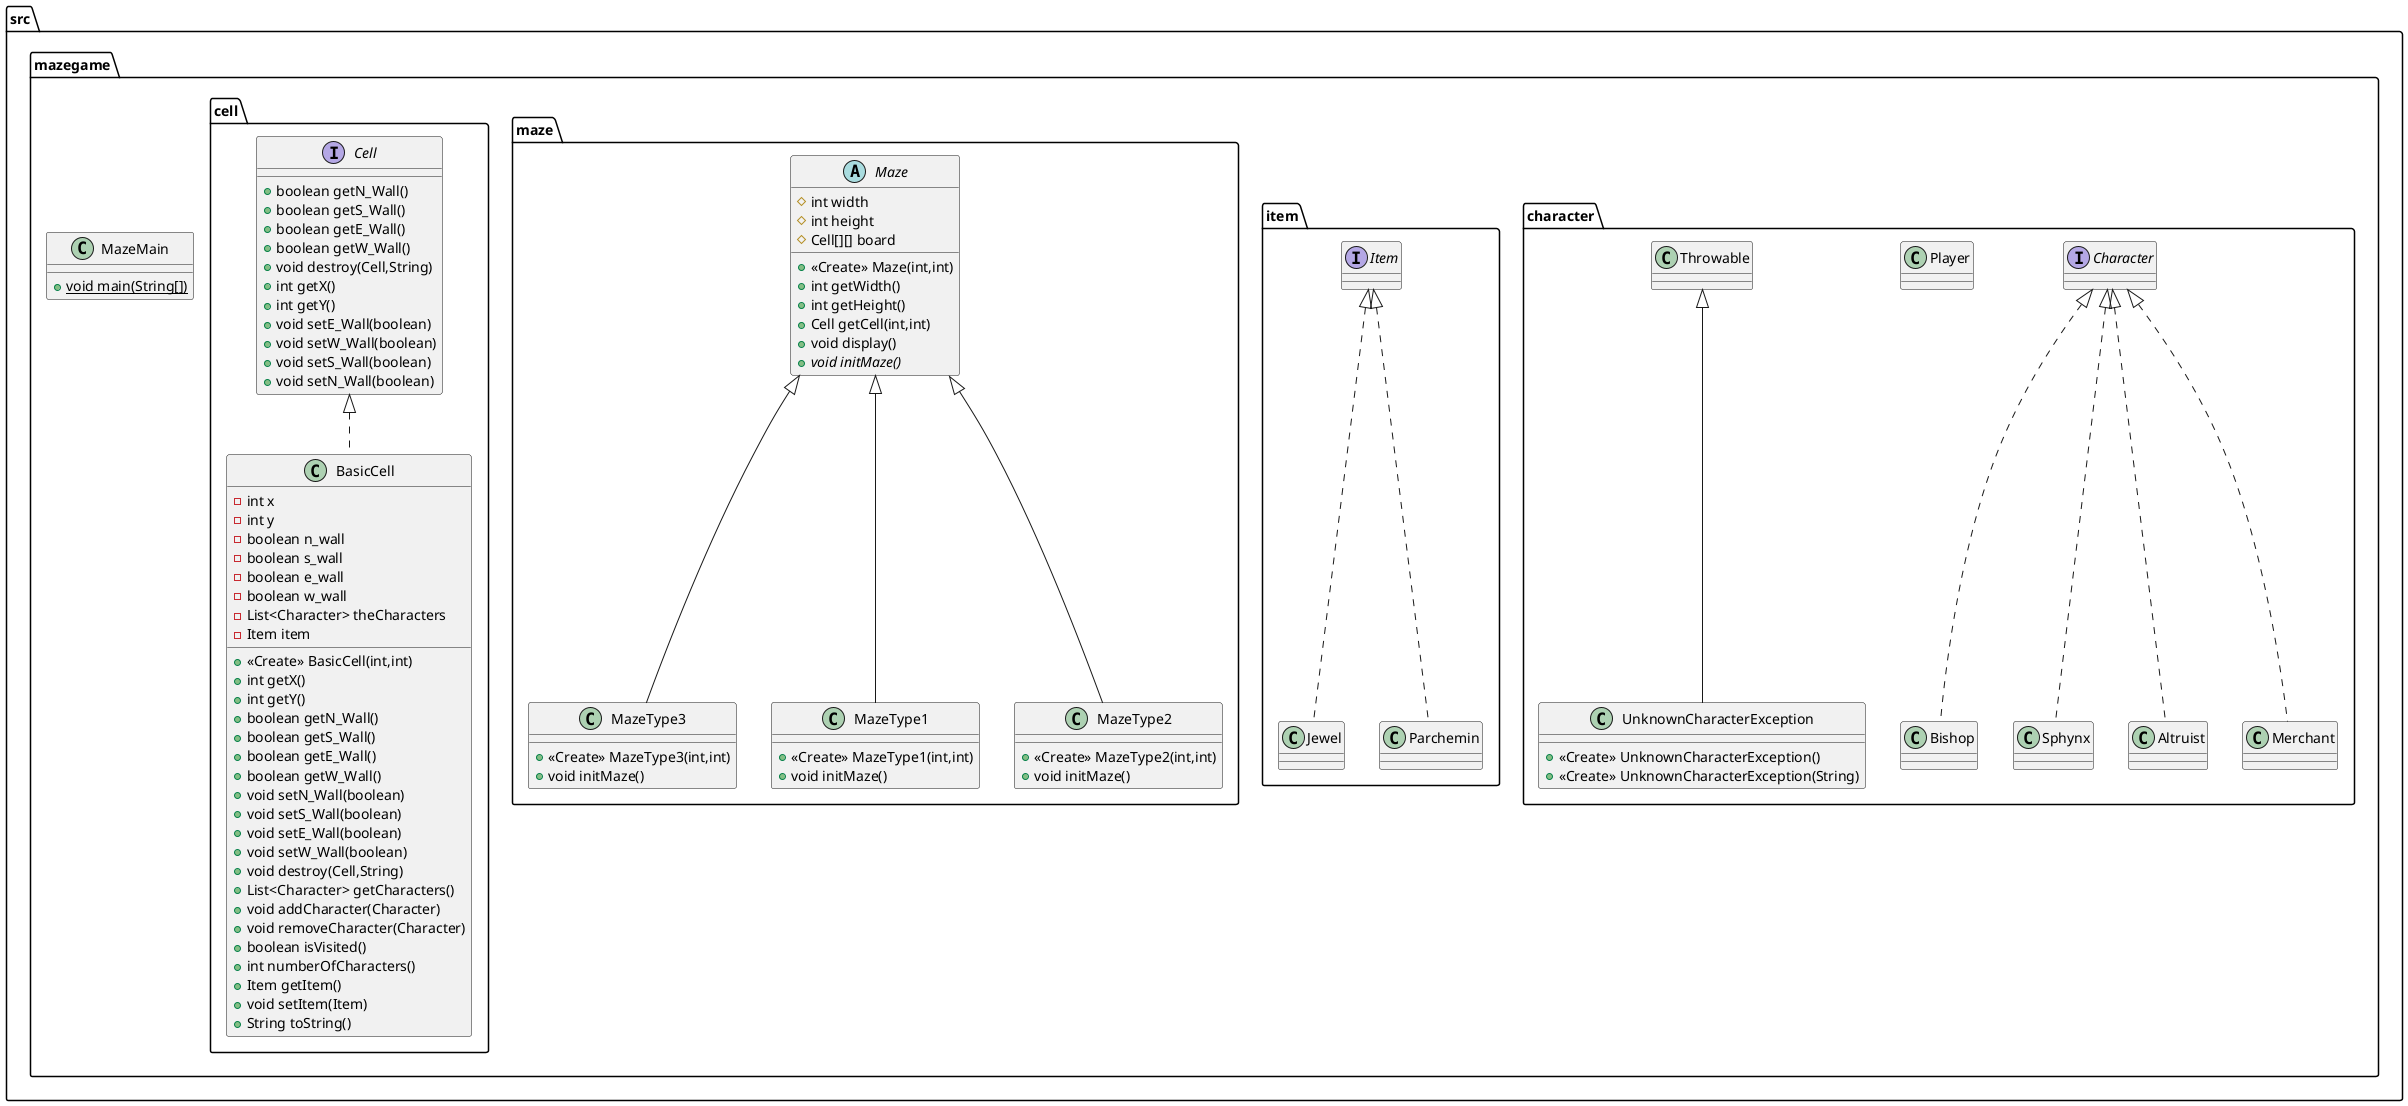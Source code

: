 @startuml
class src.mazegame.character.Bishop {
}
interface src.mazegame.character.Character {
}
class src.mazegame.item.Jewel {
}
class src.mazegame.maze.MazeType3 {
+ <<Create>> MazeType3(int,int)
+ void initMaze()
}
class src.mazegame.character.Sphynx {
}
class src.mazegame.MazeMain {
+ {static} void main(String[])
}
abstract class src.mazegame.maze.Maze {
# int width
# int height
# Cell[][] board
+ <<Create>> Maze(int,int)
+ int getWidth()
+ int getHeight()
+ Cell getCell(int,int)
+ void display()
+ {abstract}void initMaze()
}
interface src.mazegame.cell.Cell {
+ boolean getN_Wall()
+ boolean getS_Wall()
+ boolean getE_Wall()
+ boolean getW_Wall()
+ void destroy(Cell,String)
+ int getX()
+ int getY()
+ void setE_Wall(boolean)
+ void setW_Wall(boolean)
+ void setS_Wall(boolean)
+ void setN_Wall(boolean)
}
class src.mazegame.item.Parchemin {
}
class src.mazegame.maze.MazeType1 {
+ <<Create>> MazeType1(int,int)
+ void initMaze()
}
class src.mazegame.character.Altruist {
}
class src.mazegame.character.UnknownCharacterException {
+ <<Create>> UnknownCharacterException()
+ <<Create>> UnknownCharacterException(String)
}
interface src.mazegame.item.Item {
}
class src.mazegame.cell.BasicCell {
- int x
- int y
- boolean n_wall
- boolean s_wall
- boolean e_wall
- boolean w_wall
- List<Character> theCharacters
- Item item
+ <<Create>> BasicCell(int,int)
+ int getX()
+ int getY()
+ boolean getN_Wall()
+ boolean getS_Wall()
+ boolean getE_Wall()
+ boolean getW_Wall()
+ void setN_Wall(boolean)
+ void setS_Wall(boolean)
+ void setE_Wall(boolean)
+ void setW_Wall(boolean)
+ void destroy(Cell,String)
+ List<Character> getCharacters()
+ void addCharacter(Character)
+ void removeCharacter(Character)
+ boolean isVisited()
+ int numberOfCharacters()
+ Item getItem()
+ void setItem(Item)
+ String toString()
}
class src.mazegame.character.Merchant {
}
class src.mazegame.maze.MazeType2 {
+ <<Create>> MazeType2(int,int)
+ void initMaze()
}
class src.mazegame.character.Player {
}


src.mazegame.character.Character <|.. src.mazegame.character.Bishop
src.mazegame.item.Item <|.. src.mazegame.item.Jewel
src.mazegame.maze.Maze <|-- src.mazegame.maze.MazeType3
src.mazegame.character.Character <|.. src.mazegame.character.Sphynx
src.mazegame.item.Item <|.. src.mazegame.item.Parchemin
src.mazegame.maze.Maze <|-- src.mazegame.maze.MazeType1
src.mazegame.character.Character <|.. src.mazegame.character.Altruist
src.mazegame.character.Throwable <|-- src.mazegame.character.UnknownCharacterException
src.mazegame.cell.Cell <|.. src.mazegame.cell.BasicCell
src.mazegame.character.Character <|.. src.mazegame.character.Merchant
src.mazegame.maze.Maze <|-- src.mazegame.maze.MazeType2
@enduml
